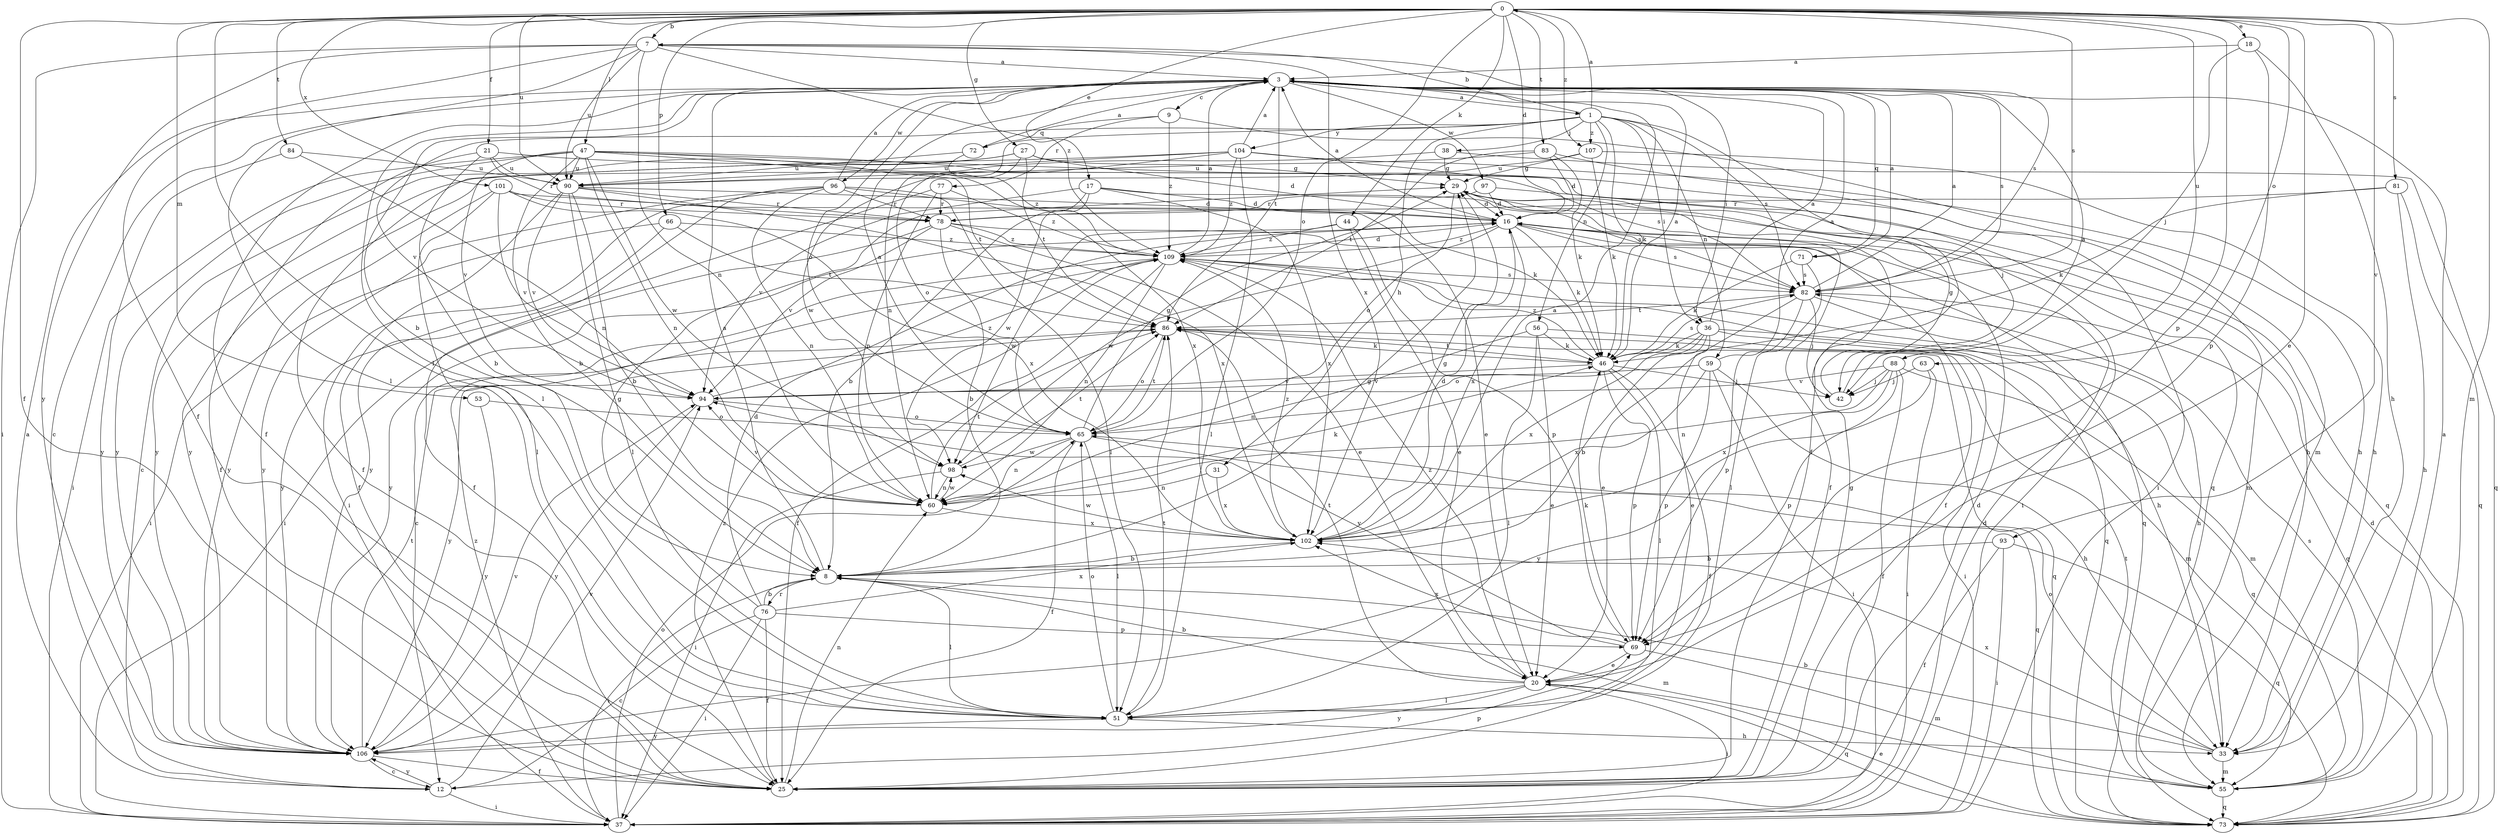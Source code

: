 strict digraph  {
0;
1;
3;
7;
8;
9;
12;
16;
17;
18;
20;
21;
25;
27;
29;
31;
33;
36;
37;
38;
42;
44;
46;
47;
51;
53;
55;
56;
59;
60;
63;
65;
66;
69;
71;
72;
73;
76;
77;
78;
81;
82;
83;
84;
86;
88;
90;
93;
94;
96;
97;
98;
101;
102;
104;
106;
107;
109;
0 -> 7  [label=b];
0 -> 16  [label=d];
0 -> 17  [label=e];
0 -> 18  [label=e];
0 -> 20  [label=e];
0 -> 21  [label=f];
0 -> 25  [label=f];
0 -> 27  [label=g];
0 -> 44  [label=k];
0 -> 47  [label=l];
0 -> 51  [label=l];
0 -> 53  [label=m];
0 -> 55  [label=m];
0 -> 63  [label=o];
0 -> 65  [label=o];
0 -> 66  [label=p];
0 -> 69  [label=p];
0 -> 81  [label=s];
0 -> 82  [label=s];
0 -> 83  [label=t];
0 -> 84  [label=t];
0 -> 88  [label=u];
0 -> 90  [label=u];
0 -> 93  [label=v];
0 -> 101  [label=x];
0 -> 107  [label=z];
1 -> 0  [label=a];
1 -> 7  [label=b];
1 -> 25  [label=f];
1 -> 31  [label=h];
1 -> 36  [label=i];
1 -> 38  [label=j];
1 -> 46  [label=k];
1 -> 56  [label=n];
1 -> 59  [label=n];
1 -> 60  [label=n];
1 -> 82  [label=s];
1 -> 94  [label=v];
1 -> 104  [label=y];
1 -> 107  [label=z];
3 -> 1  [label=a];
3 -> 8  [label=b];
3 -> 9  [label=c];
3 -> 12  [label=c];
3 -> 25  [label=f];
3 -> 36  [label=i];
3 -> 51  [label=l];
3 -> 65  [label=o];
3 -> 71  [label=q];
3 -> 82  [label=s];
3 -> 86  [label=t];
3 -> 96  [label=w];
3 -> 97  [label=w];
7 -> 3  [label=a];
7 -> 25  [label=f];
7 -> 37  [label=i];
7 -> 51  [label=l];
7 -> 60  [label=n];
7 -> 82  [label=s];
7 -> 90  [label=u];
7 -> 102  [label=x];
7 -> 106  [label=y];
7 -> 109  [label=z];
8 -> 3  [label=a];
8 -> 29  [label=g];
8 -> 37  [label=i];
8 -> 51  [label=l];
8 -> 55  [label=m];
8 -> 76  [label=r];
9 -> 55  [label=m];
9 -> 72  [label=q];
9 -> 77  [label=r];
9 -> 109  [label=z];
12 -> 3  [label=a];
12 -> 37  [label=i];
12 -> 69  [label=p];
12 -> 94  [label=v];
12 -> 106  [label=y];
16 -> 3  [label=a];
16 -> 25  [label=f];
16 -> 46  [label=k];
16 -> 82  [label=s];
16 -> 98  [label=w];
16 -> 102  [label=x];
16 -> 106  [label=y];
16 -> 109  [label=z];
17 -> 8  [label=b];
17 -> 16  [label=d];
17 -> 55  [label=m];
17 -> 94  [label=v];
17 -> 98  [label=w];
17 -> 102  [label=x];
18 -> 3  [label=a];
18 -> 33  [label=h];
18 -> 42  [label=j];
18 -> 69  [label=p];
20 -> 8  [label=b];
20 -> 37  [label=i];
20 -> 51  [label=l];
20 -> 73  [label=q];
20 -> 86  [label=t];
20 -> 106  [label=y];
20 -> 109  [label=z];
21 -> 8  [label=b];
21 -> 25  [label=f];
21 -> 42  [label=j];
21 -> 78  [label=r];
21 -> 90  [label=u];
25 -> 16  [label=d];
25 -> 29  [label=g];
25 -> 60  [label=n];
25 -> 109  [label=z];
27 -> 12  [label=c];
27 -> 16  [label=d];
27 -> 25  [label=f];
27 -> 29  [label=g];
27 -> 65  [label=o];
27 -> 86  [label=t];
29 -> 16  [label=d];
29 -> 25  [label=f];
29 -> 37  [label=i];
29 -> 65  [label=o];
29 -> 82  [label=s];
31 -> 60  [label=n];
31 -> 102  [label=x];
33 -> 8  [label=b];
33 -> 55  [label=m];
33 -> 65  [label=o];
33 -> 102  [label=x];
36 -> 3  [label=a];
36 -> 8  [label=b];
36 -> 20  [label=e];
36 -> 37  [label=i];
36 -> 46  [label=k];
36 -> 55  [label=m];
36 -> 65  [label=o];
36 -> 102  [label=x];
37 -> 16  [label=d];
37 -> 65  [label=o];
37 -> 109  [label=z];
38 -> 29  [label=g];
38 -> 73  [label=q];
38 -> 106  [label=y];
42 -> 3  [label=a];
42 -> 29  [label=g];
44 -> 20  [label=e];
44 -> 69  [label=p];
44 -> 98  [label=w];
44 -> 109  [label=z];
46 -> 3  [label=a];
46 -> 25  [label=f];
46 -> 42  [label=j];
46 -> 51  [label=l];
46 -> 69  [label=p];
46 -> 82  [label=s];
46 -> 86  [label=t];
46 -> 94  [label=v];
46 -> 109  [label=z];
47 -> 8  [label=b];
47 -> 33  [label=h];
47 -> 37  [label=i];
47 -> 60  [label=n];
47 -> 73  [label=q];
47 -> 86  [label=t];
47 -> 90  [label=u];
47 -> 94  [label=v];
47 -> 98  [label=w];
47 -> 102  [label=x];
47 -> 106  [label=y];
51 -> 33  [label=h];
51 -> 65  [label=o];
51 -> 86  [label=t];
51 -> 106  [label=y];
53 -> 65  [label=o];
53 -> 106  [label=y];
55 -> 3  [label=a];
55 -> 73  [label=q];
55 -> 82  [label=s];
55 -> 86  [label=t];
56 -> 20  [label=e];
56 -> 46  [label=k];
56 -> 51  [label=l];
56 -> 55  [label=m];
56 -> 60  [label=n];
59 -> 3  [label=a];
59 -> 33  [label=h];
59 -> 37  [label=i];
59 -> 69  [label=p];
59 -> 94  [label=v];
59 -> 102  [label=x];
60 -> 46  [label=k];
60 -> 86  [label=t];
60 -> 94  [label=v];
60 -> 98  [label=w];
60 -> 102  [label=x];
63 -> 37  [label=i];
63 -> 42  [label=j];
63 -> 106  [label=y];
65 -> 3  [label=a];
65 -> 25  [label=f];
65 -> 29  [label=g];
65 -> 51  [label=l];
65 -> 60  [label=n];
65 -> 73  [label=q];
65 -> 86  [label=t];
65 -> 98  [label=w];
66 -> 37  [label=i];
66 -> 86  [label=t];
66 -> 106  [label=y];
66 -> 109  [label=z];
69 -> 20  [label=e];
69 -> 46  [label=k];
69 -> 55  [label=m];
69 -> 94  [label=v];
69 -> 102  [label=x];
71 -> 3  [label=a];
71 -> 46  [label=k];
71 -> 51  [label=l];
71 -> 82  [label=s];
72 -> 3  [label=a];
72 -> 90  [label=u];
72 -> 109  [label=z];
73 -> 16  [label=d];
73 -> 20  [label=e];
76 -> 8  [label=b];
76 -> 12  [label=c];
76 -> 16  [label=d];
76 -> 25  [label=f];
76 -> 29  [label=g];
76 -> 37  [label=i];
76 -> 69  [label=p];
76 -> 102  [label=x];
77 -> 60  [label=n];
77 -> 78  [label=r];
77 -> 106  [label=y];
77 -> 109  [label=z];
78 -> 8  [label=b];
78 -> 20  [label=e];
78 -> 37  [label=i];
78 -> 73  [label=q];
78 -> 94  [label=v];
78 -> 109  [label=z];
81 -> 33  [label=h];
81 -> 46  [label=k];
81 -> 73  [label=q];
81 -> 78  [label=r];
82 -> 3  [label=a];
82 -> 20  [label=e];
82 -> 33  [label=h];
82 -> 42  [label=j];
82 -> 69  [label=p];
82 -> 73  [label=q];
82 -> 86  [label=t];
83 -> 16  [label=d];
83 -> 37  [label=i];
83 -> 46  [label=k];
83 -> 86  [label=t];
83 -> 90  [label=u];
84 -> 60  [label=n];
84 -> 90  [label=u];
84 -> 106  [label=y];
86 -> 46  [label=k];
86 -> 65  [label=o];
86 -> 73  [label=q];
86 -> 106  [label=y];
88 -> 25  [label=f];
88 -> 42  [label=j];
88 -> 60  [label=n];
88 -> 69  [label=p];
88 -> 73  [label=q];
88 -> 94  [label=v];
88 -> 102  [label=x];
90 -> 8  [label=b];
90 -> 16  [label=d];
90 -> 25  [label=f];
90 -> 51  [label=l];
90 -> 78  [label=r];
90 -> 94  [label=v];
90 -> 102  [label=x];
93 -> 8  [label=b];
93 -> 25  [label=f];
93 -> 37  [label=i];
93 -> 73  [label=q];
94 -> 65  [label=o];
94 -> 106  [label=y];
94 -> 109  [label=z];
96 -> 3  [label=a];
96 -> 25  [label=f];
96 -> 37  [label=i];
96 -> 46  [label=k];
96 -> 51  [label=l];
96 -> 60  [label=n];
96 -> 78  [label=r];
96 -> 106  [label=y];
97 -> 16  [label=d];
97 -> 73  [label=q];
97 -> 78  [label=r];
98 -> 37  [label=i];
98 -> 60  [label=n];
98 -> 86  [label=t];
101 -> 20  [label=e];
101 -> 51  [label=l];
101 -> 78  [label=r];
101 -> 94  [label=v];
101 -> 102  [label=x];
101 -> 106  [label=y];
102 -> 3  [label=a];
102 -> 8  [label=b];
102 -> 16  [label=d];
102 -> 29  [label=g];
102 -> 98  [label=w];
102 -> 109  [label=z];
104 -> 3  [label=a];
104 -> 33  [label=h];
104 -> 51  [label=l];
104 -> 82  [label=s];
104 -> 90  [label=u];
104 -> 98  [label=w];
104 -> 106  [label=y];
104 -> 109  [label=z];
106 -> 12  [label=c];
106 -> 25  [label=f];
106 -> 86  [label=t];
106 -> 94  [label=v];
107 -> 29  [label=g];
107 -> 33  [label=h];
107 -> 46  [label=k];
107 -> 90  [label=u];
109 -> 3  [label=a];
109 -> 12  [label=c];
109 -> 16  [label=d];
109 -> 25  [label=f];
109 -> 33  [label=h];
109 -> 60  [label=n];
109 -> 73  [label=q];
109 -> 82  [label=s];
}
